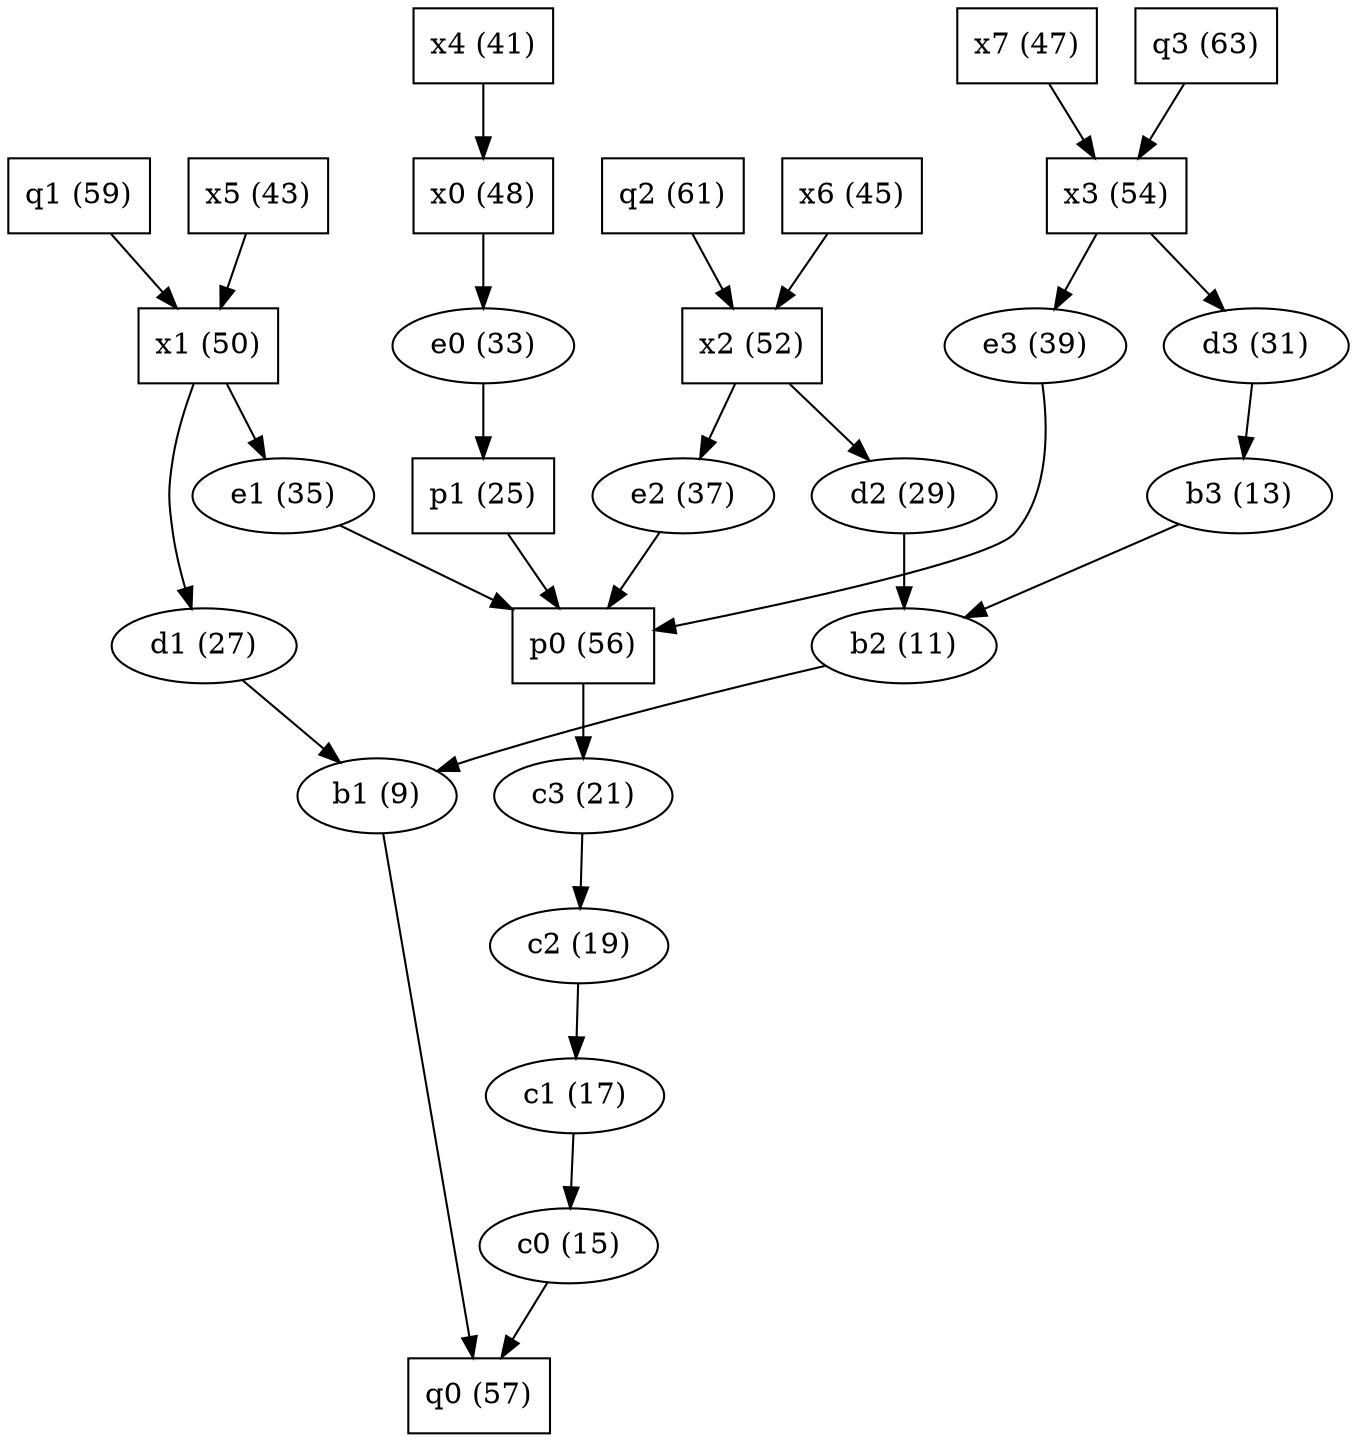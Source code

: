 digraph G { 
"b1"[label="\N (9)" , color=black ]
"b1"->"q0"
"b2"[label="\N (11)" , color=black ]
"b2"->"b1"
"b3"[label="\N (13)" , color=black ]
"b3"->"b2"
"c0"[label="\N (15)" , color=black ]
"c0"->"q0"
"c1"[label="\N (17)" , color=black ]
"c1"->"c0"
"c2"[label="\N (19)" , color=black ]
"c2"->"c1"
"c3"[label="\N (21)" , color=black ]
"c3"->"c2"
"d1"[label="\N (27)" , color=black ]
"d1"->"b1"
"d2"[label="\N (29)" , color=black ]
"d2"->"b2"
"d3"[label="\N (31)" , color=black ]
"d3"->"b3"
"e0"[label="\N (33)" , color=black ]
"e0"->"p1"
"e1"[label="\N (35)" , color=black ]
"e1"->"p0"
"e2"[label="\N (37)" , color=black ]
"e2"->"p0"
"e3"[label="\N (39)" , color=black ]
"e3"->"p0"
"p0"[label="\N (56)", color=black, shape=polygon ]
"p0"->"c3"
"p1"[label="\N (25)", color=black, shape=polygon ]
"p1"->"p0"
"q0"[label="\N (57)", color=black, shape=polygon ]
"x0"[label="\N (48)", color=black, shape=polygon ]
"x0"->"e0"
"x4"[label="\N (41)", color=black, shape=polygon ]
"x4"->"x0"
"q1"[label="\N (59)", color=black, shape=polygon ]
"q1"->"x1"
"x1"[label="\N (50)", color=black, shape=polygon ]
"x1"->"d1"
"x1"->"e1"
"x5"[label="\N (43)", color=black, shape=polygon ]
"x5"->"x1"
"q2"[label="\N (61)", color=black, shape=polygon ]
"q2"->"x2"
"x2"[label="\N (52)", color=black, shape=polygon ]
"x2"->"d2"
"x2"->"e2"
"x6"[label="\N (45)", color=black, shape=polygon ]
"x6"->"x2"
"q3"[label="\N (63)", color=black, shape=polygon ]
"q3"->"x3"
"x3"[label="\N (54)", color=black, shape=polygon ]
"x3"->"d3"
"x3"->"e3"
"x7"[label="\N (47)", color=black, shape=polygon ]
"x7"->"x3"
}
